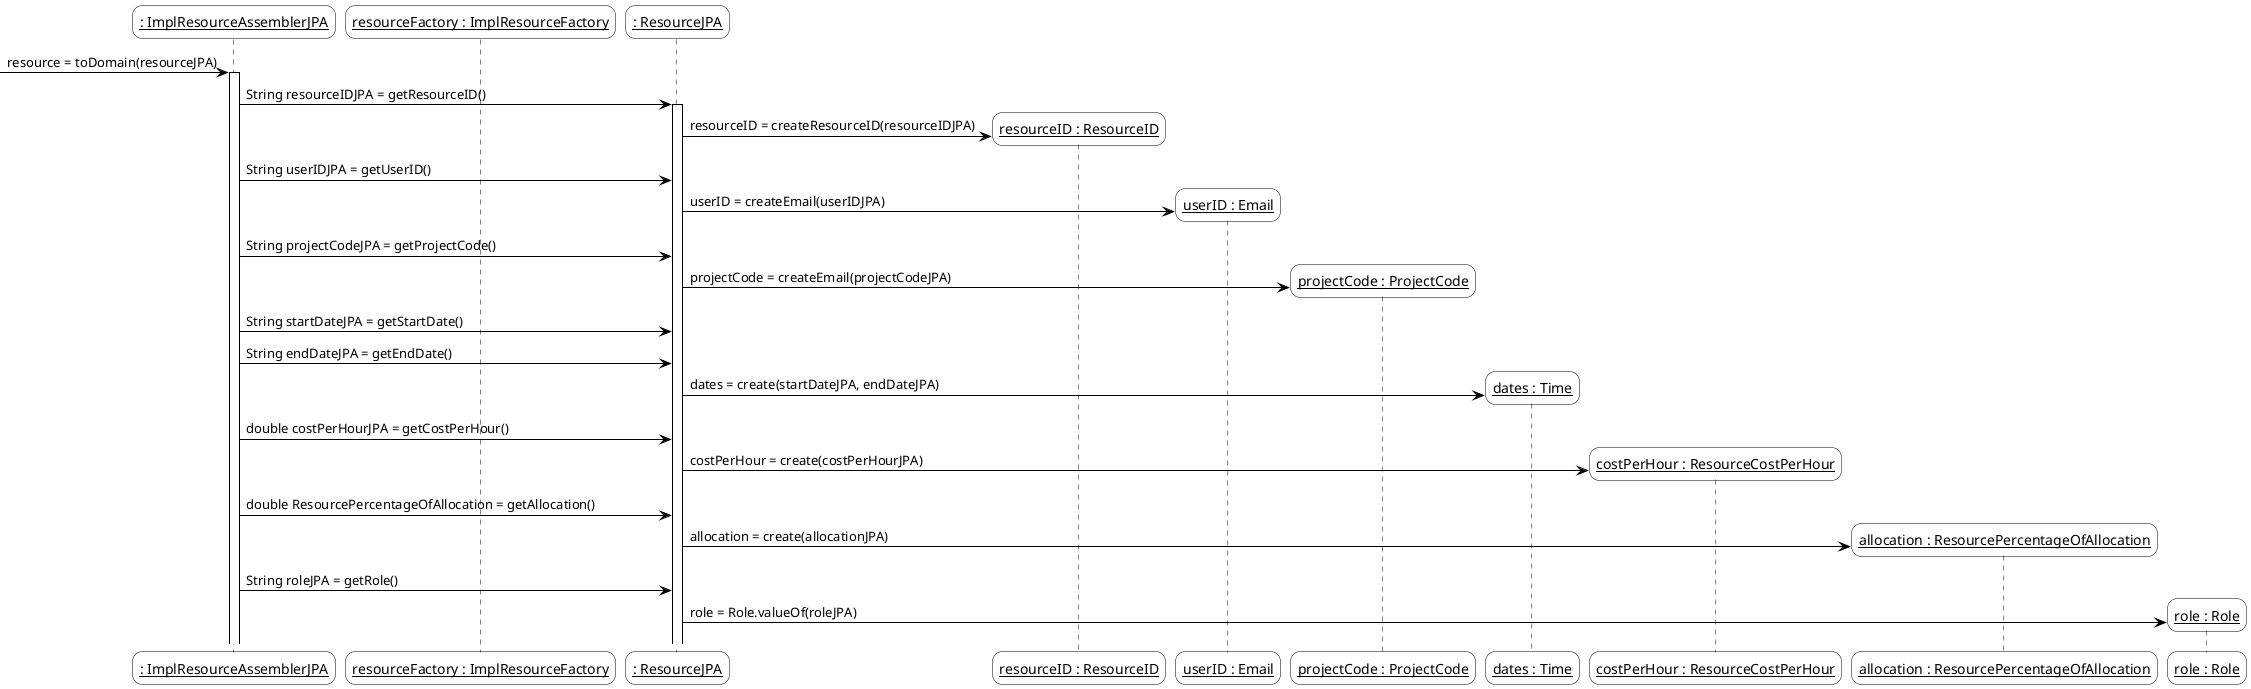 @startuml
'https://plantuml.com/sequence-diagram
skinparam roundcorner 20
skinparam maxmessagesize 0
skinparam sequenceParticipant underline
skinparam sequenceMessageAlign left
skinparam sequence {
ArrowColor black
ActorBorderColor #black
LifeLineBorderColor black
LifeLineBackgroundColor white
ParticipantBorderColor black
ParticipantBackgroundColor #transparent
ParticipantFontName Aapex
ParticipantFontSize 14
ParticipantFontColor black
ActorBackgroundColor #transparent
ActorFontColor black
ActorFontSize 14
ActorFontName Aapex
}
participant ": ImplResourceAssemblerJPA" as resourceAssemblerJPA
participant "resourceFactory : ImplResourceFactory" as resourceFactory
/'
participant ": ImplResourceFactory" as resourceFactory
'/
participant ": ResourceJPA" as rJPA

-> resourceAssemblerJPA : resource = toDomain(resourceJPA)
activate resourceAssemblerJPA
resourceAssemblerJPA -> rJPA : String resourceIDJPA = getResourceID()
create participant "resourceID : ResourceID" as resourceID
activate rJPA
rJPA -> resourceID : resourceID = createResourceID(resourceIDJPA)
resourceAssemblerJPA -> rJPA : String userIDJPA = getUserID()
create participant "userID : Email" as userID
rJPA -> userID : userID = createEmail(userIDJPA)
resourceAssemblerJPA -> rJPA : String projectCodeJPA = getProjectCode()
create participant "projectCode : ProjectCode" as projectCode
rJPA -> projectCode : projectCode = createEmail(projectCodeJPA)
resourceAssemblerJPA -> rJPA : String startDateJPA = getStartDate()
resourceAssemblerJPA -> rJPA : String endDateJPA = getEndDate()
create participant "dates : Time" as dates
rJPA -> dates : dates = create(startDateJPA, endDateJPA)
resourceAssemblerJPA -> rJPA : double costPerHourJPA = getCostPerHour()
create participant "costPerHour : ResourceCostPerHour" as costPerHour
rJPA -> costPerHour : costPerHour = create(costPerHourJPA)
resourceAssemblerJPA -> rJPA : double ResourcePercentageOfAllocation = getAllocation()

create participant "allocation : ResourcePercentageOfAllocation" as allocation
rJPA -> allocation :  allocation = create(allocationJPA)
resourceAssemblerJPA -> rJPA : String roleJPA = getRole()
create participant "role : Role" as role
rJPA -> role :  role = Role.valueOf(roleJPA)
@enduml